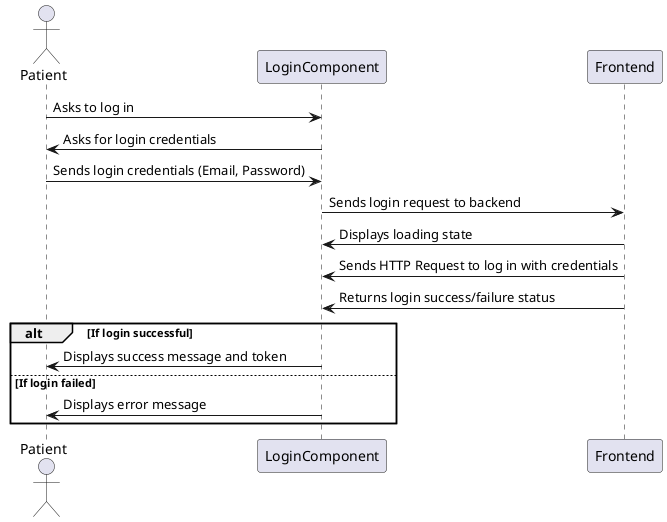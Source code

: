 @startuml
actor Patient
participant "LoginComponent" as LoginComponent
participant "Frontend" as FE

Patient -> LoginComponent : Asks to log in
LoginComponent -> Patient : Asks for login credentials
Patient -> LoginComponent : Sends login credentials (Email, Password)
LoginComponent -> FE : Sends login request to backend
FE -> LoginComponent : Displays loading state
FE -> LoginComponent : Sends HTTP Request to log in with credentials
FE -> LoginComponent : Returns login success/failure status
alt If login successful
    LoginComponent -> Patient : Displays success message and token
else If login failed
    LoginComponent -> Patient : Displays error message
end
@enduml